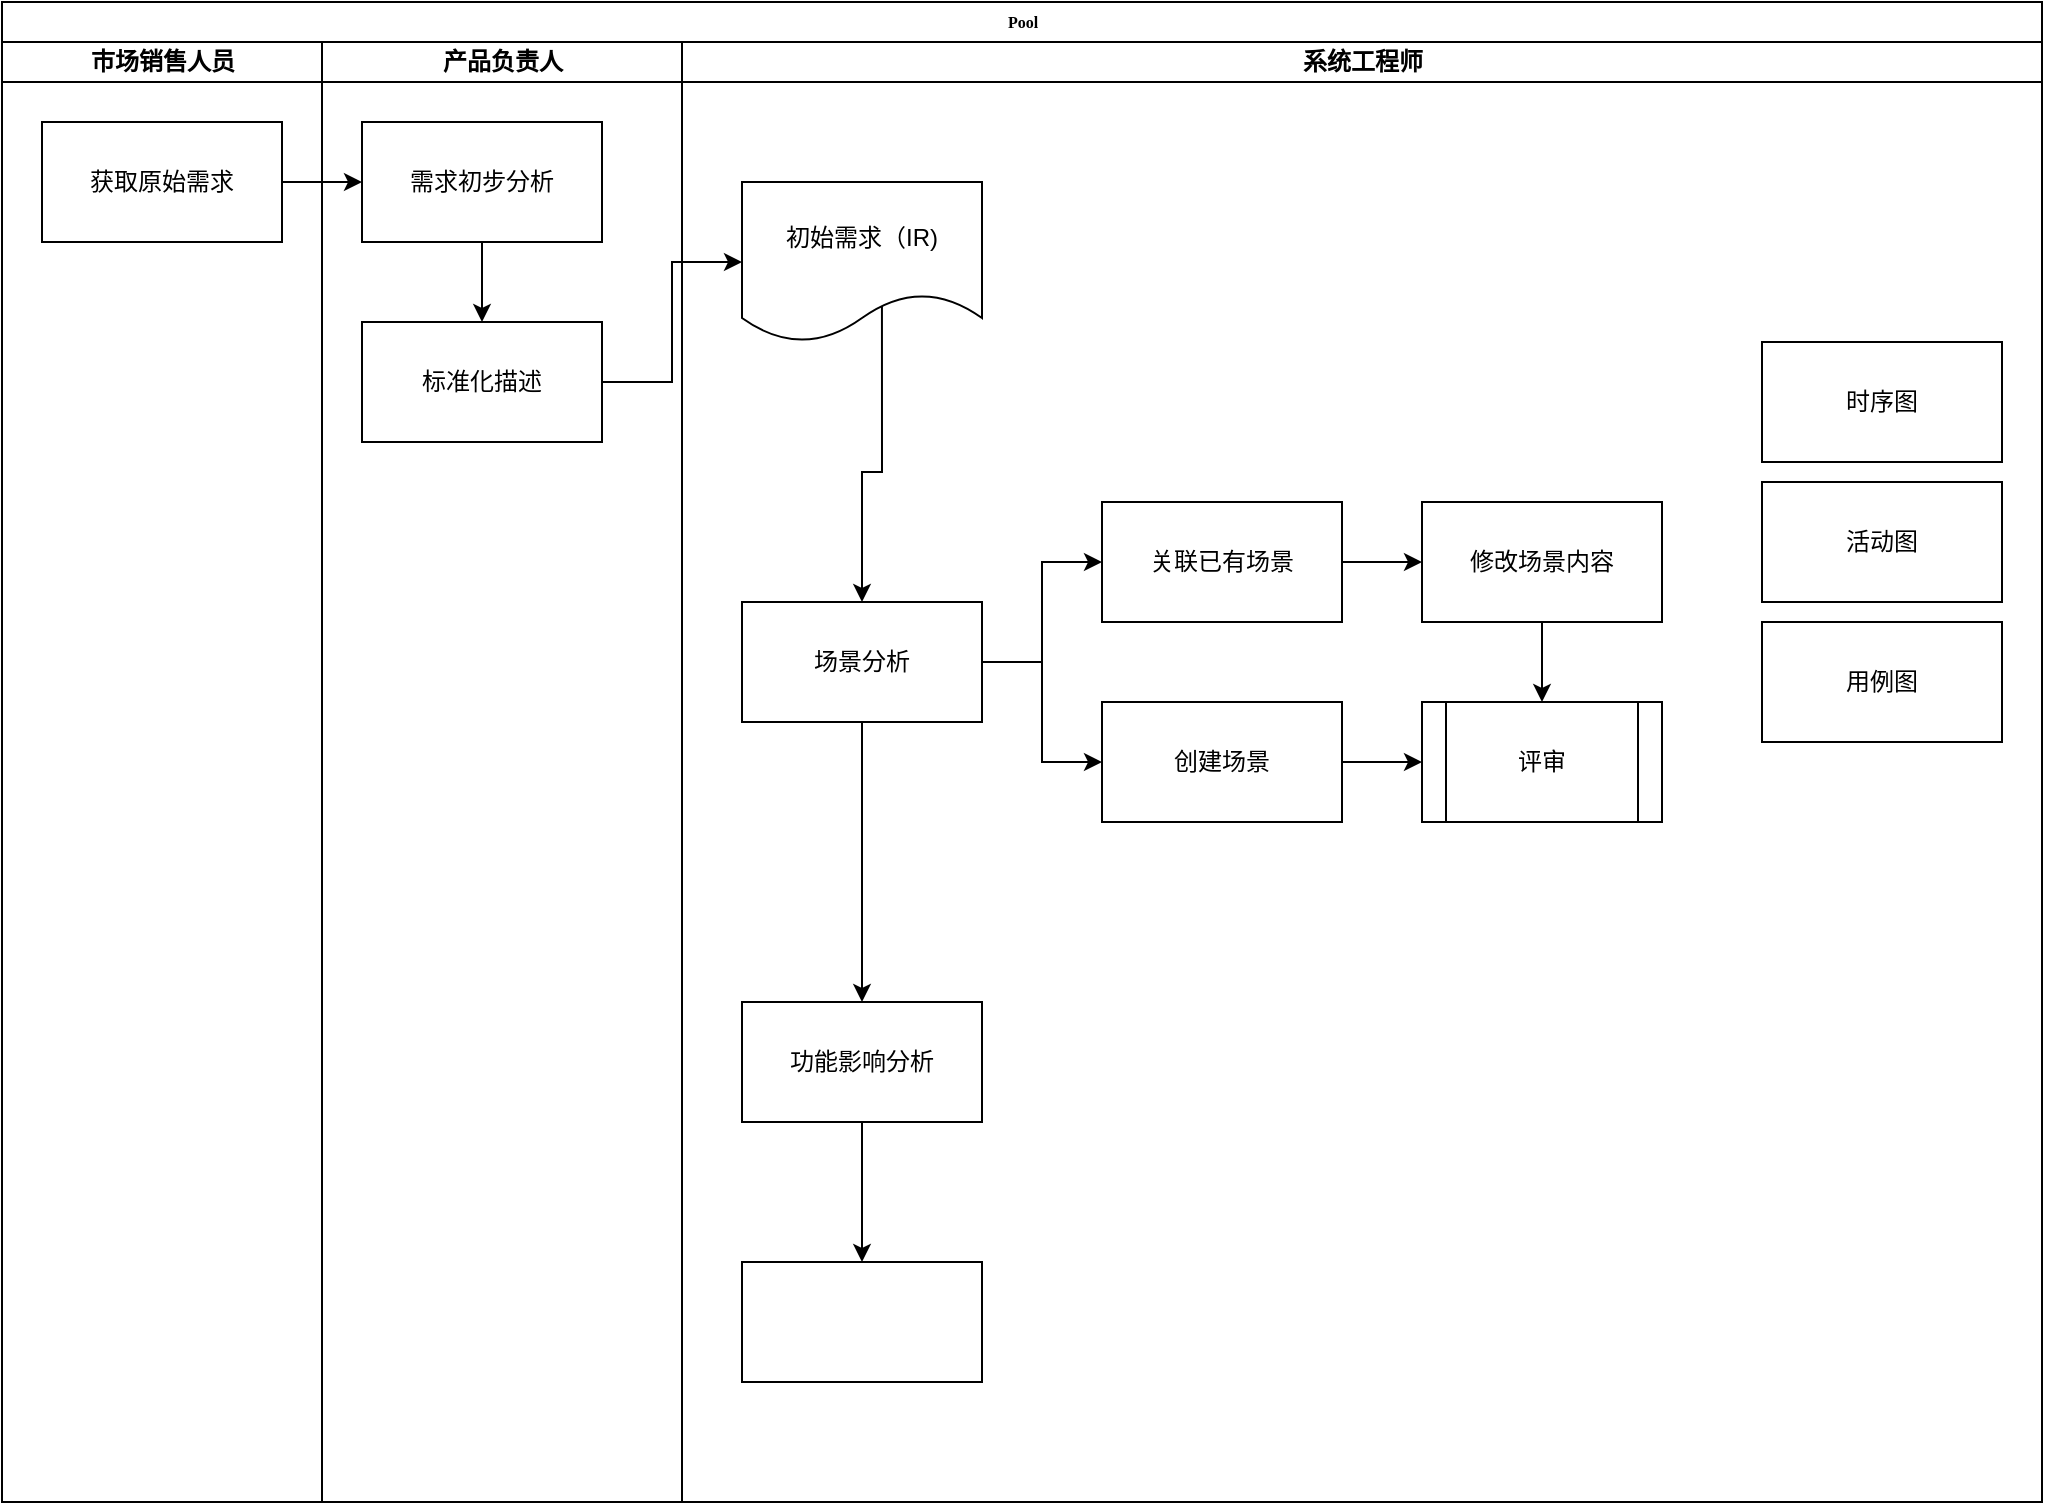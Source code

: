 <mxfile version="24.7.6">
  <diagram name="Page-1" id="74e2e168-ea6b-b213-b513-2b3c1d86103e">
    <mxGraphModel dx="1426" dy="759" grid="1" gridSize="10" guides="1" tooltips="1" connect="1" arrows="1" fold="1" page="1" pageScale="1" pageWidth="1100" pageHeight="850" background="none" math="0" shadow="0">
      <root>
        <mxCell id="0" />
        <mxCell id="1" parent="0" />
        <mxCell id="77e6c97f196da883-1" value="Pool" style="swimlane;html=1;childLayout=stackLayout;startSize=20;rounded=0;shadow=0;labelBackgroundColor=none;strokeWidth=1;fontFamily=Verdana;fontSize=8;align=center;" parent="1" vertex="1">
          <mxGeometry x="70" y="40" width="1020" height="750" as="geometry" />
        </mxCell>
        <mxCell id="77e6c97f196da883-2" value="市场销售人员" style="swimlane;html=1;startSize=20;" parent="77e6c97f196da883-1" vertex="1">
          <mxGeometry y="20" width="160" height="730" as="geometry" />
        </mxCell>
        <mxCell id="HrTUQKB0u9LLwr773fbC-1" value="获取原始需求" style="rounded=0;whiteSpace=wrap;html=1;" vertex="1" parent="77e6c97f196da883-2">
          <mxGeometry x="20" y="40" width="120" height="60" as="geometry" />
        </mxCell>
        <mxCell id="77e6c97f196da883-3" value="产品负责人" style="swimlane;html=1;startSize=20;" parent="77e6c97f196da883-1" vertex="1">
          <mxGeometry x="160" y="20" width="180" height="730" as="geometry" />
        </mxCell>
        <mxCell id="HrTUQKB0u9LLwr773fbC-5" value="" style="edgeStyle=orthogonalEdgeStyle;rounded=0;orthogonalLoop=1;jettySize=auto;html=1;" edge="1" parent="77e6c97f196da883-3" source="HrTUQKB0u9LLwr773fbC-2" target="HrTUQKB0u9LLwr773fbC-4">
          <mxGeometry relative="1" as="geometry" />
        </mxCell>
        <mxCell id="HrTUQKB0u9LLwr773fbC-2" value="需求初步分析" style="rounded=0;whiteSpace=wrap;html=1;" vertex="1" parent="77e6c97f196da883-3">
          <mxGeometry x="20" y="40" width="120" height="60" as="geometry" />
        </mxCell>
        <mxCell id="HrTUQKB0u9LLwr773fbC-4" value="标准化描述" style="rounded=0;whiteSpace=wrap;html=1;" vertex="1" parent="77e6c97f196da883-3">
          <mxGeometry x="20" y="140" width="120" height="60" as="geometry" />
        </mxCell>
        <mxCell id="HrTUQKB0u9LLwr773fbC-3" value="" style="edgeStyle=orthogonalEdgeStyle;rounded=0;orthogonalLoop=1;jettySize=auto;html=1;" edge="1" parent="77e6c97f196da883-1" source="HrTUQKB0u9LLwr773fbC-1" target="HrTUQKB0u9LLwr773fbC-2">
          <mxGeometry relative="1" as="geometry" />
        </mxCell>
        <mxCell id="HrTUQKB0u9LLwr773fbC-7" value="" style="edgeStyle=orthogonalEdgeStyle;rounded=0;orthogonalLoop=1;jettySize=auto;html=1;entryX=0;entryY=0.5;entryDx=0;entryDy=0;" edge="1" parent="77e6c97f196da883-1" source="HrTUQKB0u9LLwr773fbC-4" target="HrTUQKB0u9LLwr773fbC-18">
          <mxGeometry relative="1" as="geometry" />
        </mxCell>
        <mxCell id="77e6c97f196da883-4" value="系统工程师" style="swimlane;html=1;startSize=20;" parent="77e6c97f196da883-1" vertex="1">
          <mxGeometry x="340" y="20" width="680" height="730" as="geometry" />
        </mxCell>
        <mxCell id="HrTUQKB0u9LLwr773fbC-9" value="" style="edgeStyle=orthogonalEdgeStyle;rounded=0;orthogonalLoop=1;jettySize=auto;html=1;exitX=0.583;exitY=0.5;exitDx=0;exitDy=0;exitPerimeter=0;" edge="1" parent="77e6c97f196da883-4" source="HrTUQKB0u9LLwr773fbC-18" target="HrTUQKB0u9LLwr773fbC-8">
          <mxGeometry relative="1" as="geometry">
            <mxPoint x="90" y="320" as="sourcePoint" />
          </mxGeometry>
        </mxCell>
        <mxCell id="HrTUQKB0u9LLwr773fbC-11" value="" style="edgeStyle=orthogonalEdgeStyle;rounded=0;orthogonalLoop=1;jettySize=auto;html=1;" edge="1" parent="77e6c97f196da883-4" source="HrTUQKB0u9LLwr773fbC-8" target="HrTUQKB0u9LLwr773fbC-10">
          <mxGeometry relative="1" as="geometry" />
        </mxCell>
        <mxCell id="HrTUQKB0u9LLwr773fbC-13" value="" style="edgeStyle=orthogonalEdgeStyle;rounded=0;orthogonalLoop=1;jettySize=auto;html=1;" edge="1" parent="77e6c97f196da883-4" source="HrTUQKB0u9LLwr773fbC-8" target="HrTUQKB0u9LLwr773fbC-12">
          <mxGeometry relative="1" as="geometry" />
        </mxCell>
        <mxCell id="HrTUQKB0u9LLwr773fbC-8" value="场景分析" style="rounded=0;whiteSpace=wrap;html=1;" vertex="1" parent="77e6c97f196da883-4">
          <mxGeometry x="30" y="280" width="120" height="60" as="geometry" />
        </mxCell>
        <mxCell id="HrTUQKB0u9LLwr773fbC-22" value="" style="edgeStyle=orthogonalEdgeStyle;rounded=0;orthogonalLoop=1;jettySize=auto;html=1;" edge="1" parent="77e6c97f196da883-4" source="HrTUQKB0u9LLwr773fbC-10" target="HrTUQKB0u9LLwr773fbC-21">
          <mxGeometry relative="1" as="geometry" />
        </mxCell>
        <mxCell id="HrTUQKB0u9LLwr773fbC-10" value="关联已有场景" style="rounded=0;whiteSpace=wrap;html=1;" vertex="1" parent="77e6c97f196da883-4">
          <mxGeometry x="210" y="230" width="120" height="60" as="geometry" />
        </mxCell>
        <mxCell id="HrTUQKB0u9LLwr773fbC-25" style="edgeStyle=orthogonalEdgeStyle;rounded=0;orthogonalLoop=1;jettySize=auto;html=1;" edge="1" parent="77e6c97f196da883-4" source="HrTUQKB0u9LLwr773fbC-12" target="HrTUQKB0u9LLwr773fbC-23">
          <mxGeometry relative="1" as="geometry" />
        </mxCell>
        <mxCell id="HrTUQKB0u9LLwr773fbC-12" value="创建场景" style="rounded=0;whiteSpace=wrap;html=1;" vertex="1" parent="77e6c97f196da883-4">
          <mxGeometry x="210" y="330" width="120" height="60" as="geometry" />
        </mxCell>
        <mxCell id="HrTUQKB0u9LLwr773fbC-17" value="" style="edgeStyle=orthogonalEdgeStyle;rounded=0;orthogonalLoop=1;jettySize=auto;html=1;" edge="1" parent="77e6c97f196da883-4" source="HrTUQKB0u9LLwr773fbC-14" target="HrTUQKB0u9LLwr773fbC-16">
          <mxGeometry relative="1" as="geometry" />
        </mxCell>
        <mxCell id="HrTUQKB0u9LLwr773fbC-14" value="功能影响分析" style="rounded=0;whiteSpace=wrap;html=1;" vertex="1" parent="77e6c97f196da883-4">
          <mxGeometry x="30" y="480" width="120" height="60" as="geometry" />
        </mxCell>
        <mxCell id="HrTUQKB0u9LLwr773fbC-16" value="" style="rounded=0;whiteSpace=wrap;html=1;" vertex="1" parent="77e6c97f196da883-4">
          <mxGeometry x="30" y="610" width="120" height="60" as="geometry" />
        </mxCell>
        <mxCell id="HrTUQKB0u9LLwr773fbC-18" value="初始需求（IR)" style="shape=document;whiteSpace=wrap;html=1;boundedLbl=1;" vertex="1" parent="77e6c97f196da883-4">
          <mxGeometry x="30" y="70" width="120" height="80" as="geometry" />
        </mxCell>
        <mxCell id="HrTUQKB0u9LLwr773fbC-35" style="edgeStyle=orthogonalEdgeStyle;rounded=0;orthogonalLoop=1;jettySize=auto;html=1;" edge="1" parent="77e6c97f196da883-4" source="HrTUQKB0u9LLwr773fbC-21" target="HrTUQKB0u9LLwr773fbC-23">
          <mxGeometry relative="1" as="geometry" />
        </mxCell>
        <mxCell id="HrTUQKB0u9LLwr773fbC-21" value="修改场景内容" style="rounded=0;whiteSpace=wrap;html=1;" vertex="1" parent="77e6c97f196da883-4">
          <mxGeometry x="370" y="230" width="120" height="60" as="geometry" />
        </mxCell>
        <mxCell id="HrTUQKB0u9LLwr773fbC-23" value="评审" style="rounded=0;whiteSpace=wrap;html=1;shape=process;backgroundOutline=1;" vertex="1" parent="77e6c97f196da883-4">
          <mxGeometry x="370" y="330" width="120" height="60" as="geometry" />
        </mxCell>
        <mxCell id="HrTUQKB0u9LLwr773fbC-26" value="" style="edgeStyle=orthogonalEdgeStyle;rounded=0;orthogonalLoop=1;jettySize=auto;html=1;" edge="1" parent="77e6c97f196da883-4" source="HrTUQKB0u9LLwr773fbC-8" target="HrTUQKB0u9LLwr773fbC-14">
          <mxGeometry relative="1" as="geometry">
            <mxPoint x="500" y="400" as="sourcePoint" />
            <mxPoint x="90" y="390" as="targetPoint" />
          </mxGeometry>
        </mxCell>
        <mxCell id="HrTUQKB0u9LLwr773fbC-28" value="时序图" style="rounded=0;whiteSpace=wrap;html=1;" vertex="1" parent="77e6c97f196da883-4">
          <mxGeometry x="540" y="150" width="120" height="60" as="geometry" />
        </mxCell>
        <mxCell id="HrTUQKB0u9LLwr773fbC-31" value="活动图" style="rounded=0;whiteSpace=wrap;html=1;" vertex="1" parent="77e6c97f196da883-4">
          <mxGeometry x="540" y="220" width="120" height="60" as="geometry" />
        </mxCell>
        <mxCell id="HrTUQKB0u9LLwr773fbC-33" value="用例图" style="rounded=0;whiteSpace=wrap;html=1;" vertex="1" parent="77e6c97f196da883-4">
          <mxGeometry x="540" y="290" width="120" height="60" as="geometry" />
        </mxCell>
      </root>
    </mxGraphModel>
  </diagram>
</mxfile>
